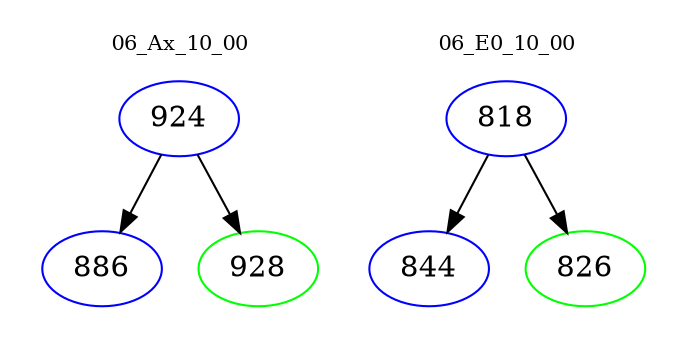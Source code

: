 digraph{
subgraph cluster_0 {
color = white
label = "06_Ax_10_00";
fontsize=10;
T0_924 [label="924", color="blue"]
T0_924 -> T0_886 [color="black"]
T0_886 [label="886", color="blue"]
T0_924 -> T0_928 [color="black"]
T0_928 [label="928", color="green"]
}
subgraph cluster_1 {
color = white
label = "06_E0_10_00";
fontsize=10;
T1_818 [label="818", color="blue"]
T1_818 -> T1_844 [color="black"]
T1_844 [label="844", color="blue"]
T1_818 -> T1_826 [color="black"]
T1_826 [label="826", color="green"]
}
}
